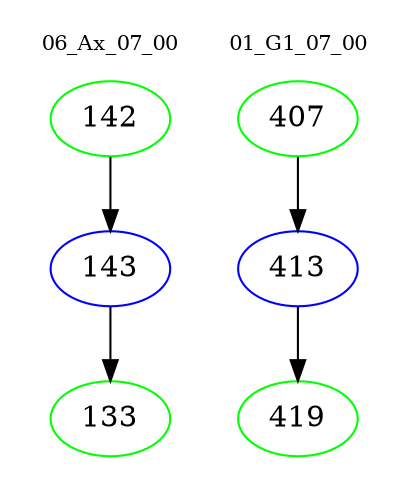 digraph{
subgraph cluster_0 {
color = white
label = "06_Ax_07_00";
fontsize=10;
T0_142 [label="142", color="green"]
T0_142 -> T0_143 [color="black"]
T0_143 [label="143", color="blue"]
T0_143 -> T0_133 [color="black"]
T0_133 [label="133", color="green"]
}
subgraph cluster_1 {
color = white
label = "01_G1_07_00";
fontsize=10;
T1_407 [label="407", color="green"]
T1_407 -> T1_413 [color="black"]
T1_413 [label="413", color="blue"]
T1_413 -> T1_419 [color="black"]
T1_419 [label="419", color="green"]
}
}
